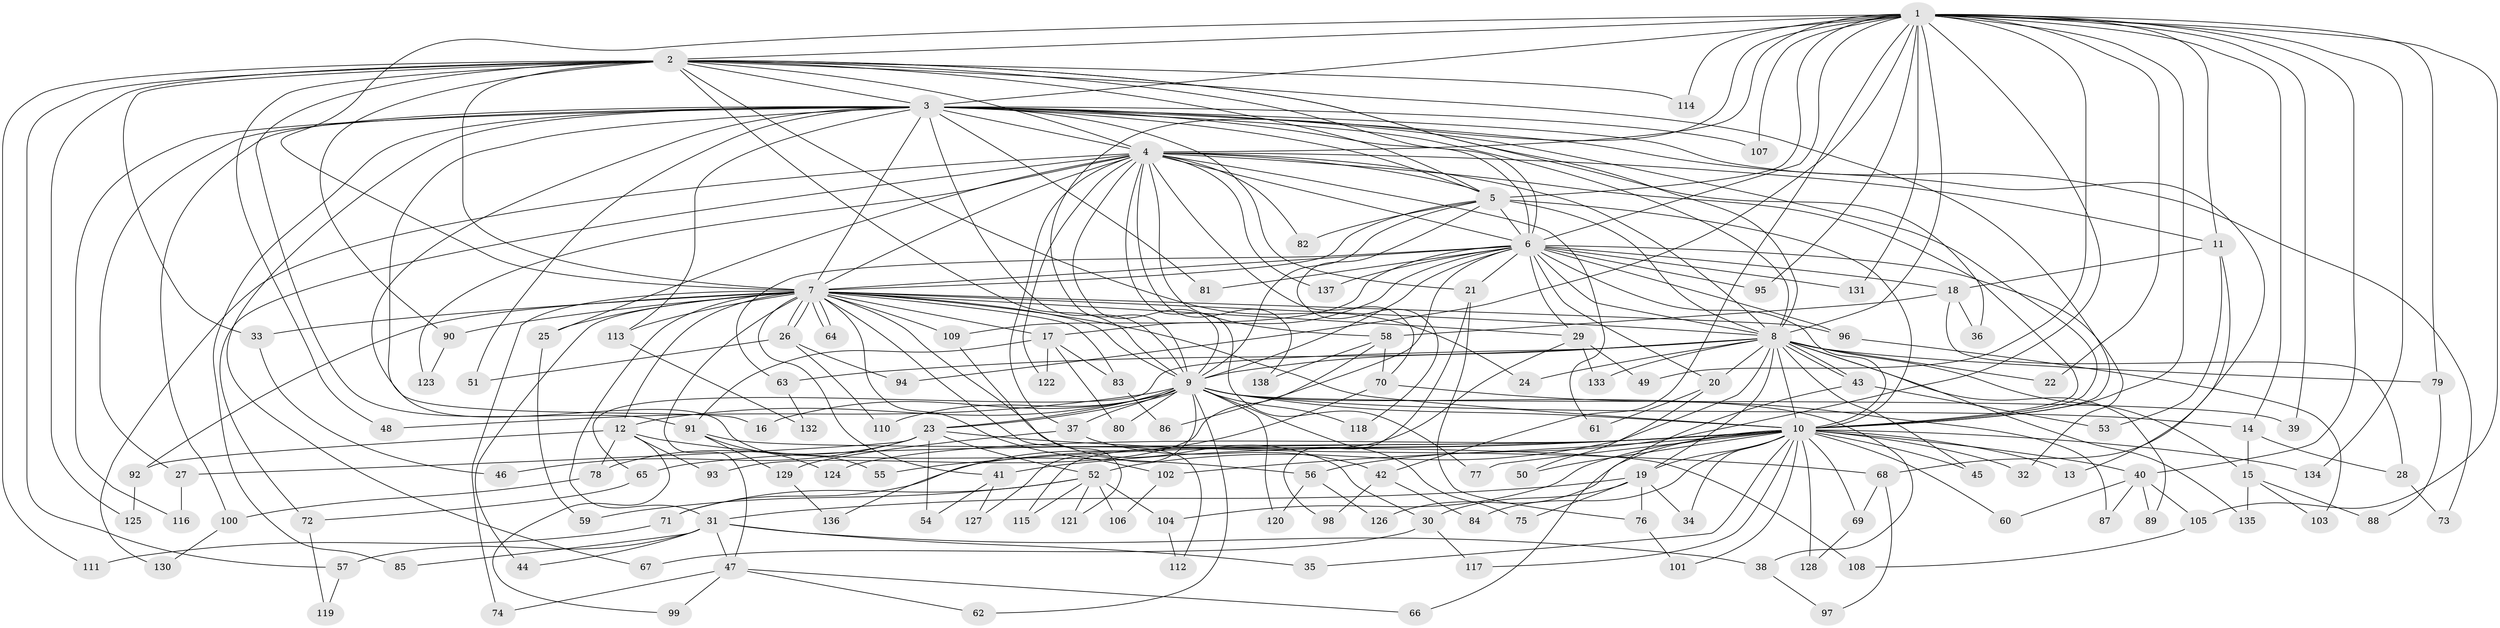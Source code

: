 // Generated by graph-tools (version 1.1) at 2025/14/03/09/25 04:14:09]
// undirected, 138 vertices, 301 edges
graph export_dot {
graph [start="1"]
  node [color=gray90,style=filled];
  1;
  2;
  3;
  4;
  5;
  6;
  7;
  8;
  9;
  10;
  11;
  12;
  13;
  14;
  15;
  16;
  17;
  18;
  19;
  20;
  21;
  22;
  23;
  24;
  25;
  26;
  27;
  28;
  29;
  30;
  31;
  32;
  33;
  34;
  35;
  36;
  37;
  38;
  39;
  40;
  41;
  42;
  43;
  44;
  45;
  46;
  47;
  48;
  49;
  50;
  51;
  52;
  53;
  54;
  55;
  56;
  57;
  58;
  59;
  60;
  61;
  62;
  63;
  64;
  65;
  66;
  67;
  68;
  69;
  70;
  71;
  72;
  73;
  74;
  75;
  76;
  77;
  78;
  79;
  80;
  81;
  82;
  83;
  84;
  85;
  86;
  87;
  88;
  89;
  90;
  91;
  92;
  93;
  94;
  95;
  96;
  97;
  98;
  99;
  100;
  101;
  102;
  103;
  104;
  105;
  106;
  107;
  108;
  109;
  110;
  111;
  112;
  113;
  114;
  115;
  116;
  117;
  118;
  119;
  120;
  121;
  122;
  123;
  124;
  125;
  126;
  127;
  128;
  129;
  130;
  131;
  132;
  133;
  134;
  135;
  136;
  137;
  138;
  1 -- 2;
  1 -- 3;
  1 -- 4;
  1 -- 5;
  1 -- 6;
  1 -- 7;
  1 -- 8;
  1 -- 9;
  1 -- 10;
  1 -- 11;
  1 -- 14;
  1 -- 22;
  1 -- 39;
  1 -- 40;
  1 -- 42;
  1 -- 49;
  1 -- 56;
  1 -- 79;
  1 -- 94;
  1 -- 95;
  1 -- 105;
  1 -- 107;
  1 -- 114;
  1 -- 131;
  1 -- 134;
  2 -- 3;
  2 -- 4;
  2 -- 5;
  2 -- 6;
  2 -- 7;
  2 -- 8;
  2 -- 9;
  2 -- 10;
  2 -- 24;
  2 -- 33;
  2 -- 36;
  2 -- 48;
  2 -- 57;
  2 -- 90;
  2 -- 91;
  2 -- 111;
  2 -- 114;
  2 -- 125;
  3 -- 4;
  3 -- 5;
  3 -- 6;
  3 -- 7;
  3 -- 8;
  3 -- 9;
  3 -- 10;
  3 -- 16;
  3 -- 21;
  3 -- 27;
  3 -- 51;
  3 -- 55;
  3 -- 67;
  3 -- 68;
  3 -- 73;
  3 -- 81;
  3 -- 85;
  3 -- 100;
  3 -- 107;
  3 -- 113;
  3 -- 116;
  4 -- 5;
  4 -- 6;
  4 -- 7;
  4 -- 8;
  4 -- 9;
  4 -- 10;
  4 -- 11;
  4 -- 25;
  4 -- 37;
  4 -- 58;
  4 -- 61;
  4 -- 70;
  4 -- 72;
  4 -- 77;
  4 -- 82;
  4 -- 122;
  4 -- 123;
  4 -- 130;
  4 -- 137;
  4 -- 138;
  5 -- 6;
  5 -- 7;
  5 -- 8;
  5 -- 9;
  5 -- 10;
  5 -- 82;
  5 -- 118;
  6 -- 7;
  6 -- 8;
  6 -- 9;
  6 -- 10;
  6 -- 17;
  6 -- 18;
  6 -- 20;
  6 -- 21;
  6 -- 29;
  6 -- 32;
  6 -- 63;
  6 -- 81;
  6 -- 86;
  6 -- 95;
  6 -- 96;
  6 -- 109;
  6 -- 131;
  6 -- 137;
  7 -- 8;
  7 -- 9;
  7 -- 10;
  7 -- 12;
  7 -- 17;
  7 -- 25;
  7 -- 26;
  7 -- 26;
  7 -- 29;
  7 -- 30;
  7 -- 31;
  7 -- 33;
  7 -- 41;
  7 -- 44;
  7 -- 47;
  7 -- 64;
  7 -- 64;
  7 -- 74;
  7 -- 83;
  7 -- 90;
  7 -- 92;
  7 -- 96;
  7 -- 102;
  7 -- 109;
  7 -- 112;
  7 -- 113;
  8 -- 9;
  8 -- 10;
  8 -- 15;
  8 -- 19;
  8 -- 20;
  8 -- 22;
  8 -- 24;
  8 -- 43;
  8 -- 43;
  8 -- 45;
  8 -- 52;
  8 -- 63;
  8 -- 65;
  8 -- 79;
  8 -- 89;
  8 -- 133;
  8 -- 135;
  9 -- 10;
  9 -- 12;
  9 -- 14;
  9 -- 16;
  9 -- 23;
  9 -- 23;
  9 -- 37;
  9 -- 38;
  9 -- 39;
  9 -- 48;
  9 -- 62;
  9 -- 75;
  9 -- 80;
  9 -- 110;
  9 -- 118;
  9 -- 120;
  9 -- 127;
  10 -- 13;
  10 -- 19;
  10 -- 32;
  10 -- 34;
  10 -- 35;
  10 -- 40;
  10 -- 41;
  10 -- 45;
  10 -- 50;
  10 -- 55;
  10 -- 60;
  10 -- 65;
  10 -- 69;
  10 -- 71;
  10 -- 77;
  10 -- 84;
  10 -- 101;
  10 -- 102;
  10 -- 104;
  10 -- 117;
  10 -- 124;
  10 -- 126;
  10 -- 128;
  10 -- 134;
  11 -- 13;
  11 -- 18;
  11 -- 53;
  12 -- 56;
  12 -- 78;
  12 -- 92;
  12 -- 93;
  12 -- 99;
  14 -- 15;
  14 -- 28;
  15 -- 88;
  15 -- 103;
  15 -- 135;
  17 -- 80;
  17 -- 83;
  17 -- 91;
  17 -- 122;
  18 -- 28;
  18 -- 36;
  18 -- 58;
  19 -- 30;
  19 -- 31;
  19 -- 34;
  19 -- 75;
  19 -- 76;
  20 -- 50;
  20 -- 61;
  21 -- 76;
  21 -- 98;
  23 -- 27;
  23 -- 46;
  23 -- 52;
  23 -- 54;
  23 -- 68;
  23 -- 78;
  25 -- 59;
  26 -- 51;
  26 -- 94;
  26 -- 110;
  27 -- 116;
  28 -- 73;
  29 -- 49;
  29 -- 115;
  29 -- 133;
  30 -- 67;
  30 -- 117;
  31 -- 35;
  31 -- 38;
  31 -- 44;
  31 -- 47;
  31 -- 57;
  31 -- 85;
  33 -- 46;
  37 -- 42;
  37 -- 129;
  38 -- 97;
  40 -- 60;
  40 -- 87;
  40 -- 89;
  40 -- 105;
  41 -- 54;
  41 -- 127;
  42 -- 84;
  42 -- 98;
  43 -- 53;
  43 -- 66;
  47 -- 62;
  47 -- 66;
  47 -- 74;
  47 -- 99;
  52 -- 59;
  52 -- 71;
  52 -- 104;
  52 -- 106;
  52 -- 115;
  52 -- 121;
  56 -- 120;
  56 -- 126;
  57 -- 119;
  58 -- 70;
  58 -- 93;
  58 -- 138;
  63 -- 132;
  65 -- 72;
  68 -- 69;
  68 -- 97;
  69 -- 128;
  70 -- 87;
  70 -- 136;
  71 -- 111;
  72 -- 119;
  76 -- 101;
  78 -- 100;
  79 -- 88;
  83 -- 86;
  90 -- 123;
  91 -- 108;
  91 -- 124;
  91 -- 129;
  92 -- 125;
  96 -- 103;
  100 -- 130;
  102 -- 106;
  104 -- 112;
  105 -- 108;
  109 -- 121;
  113 -- 132;
  129 -- 136;
}
